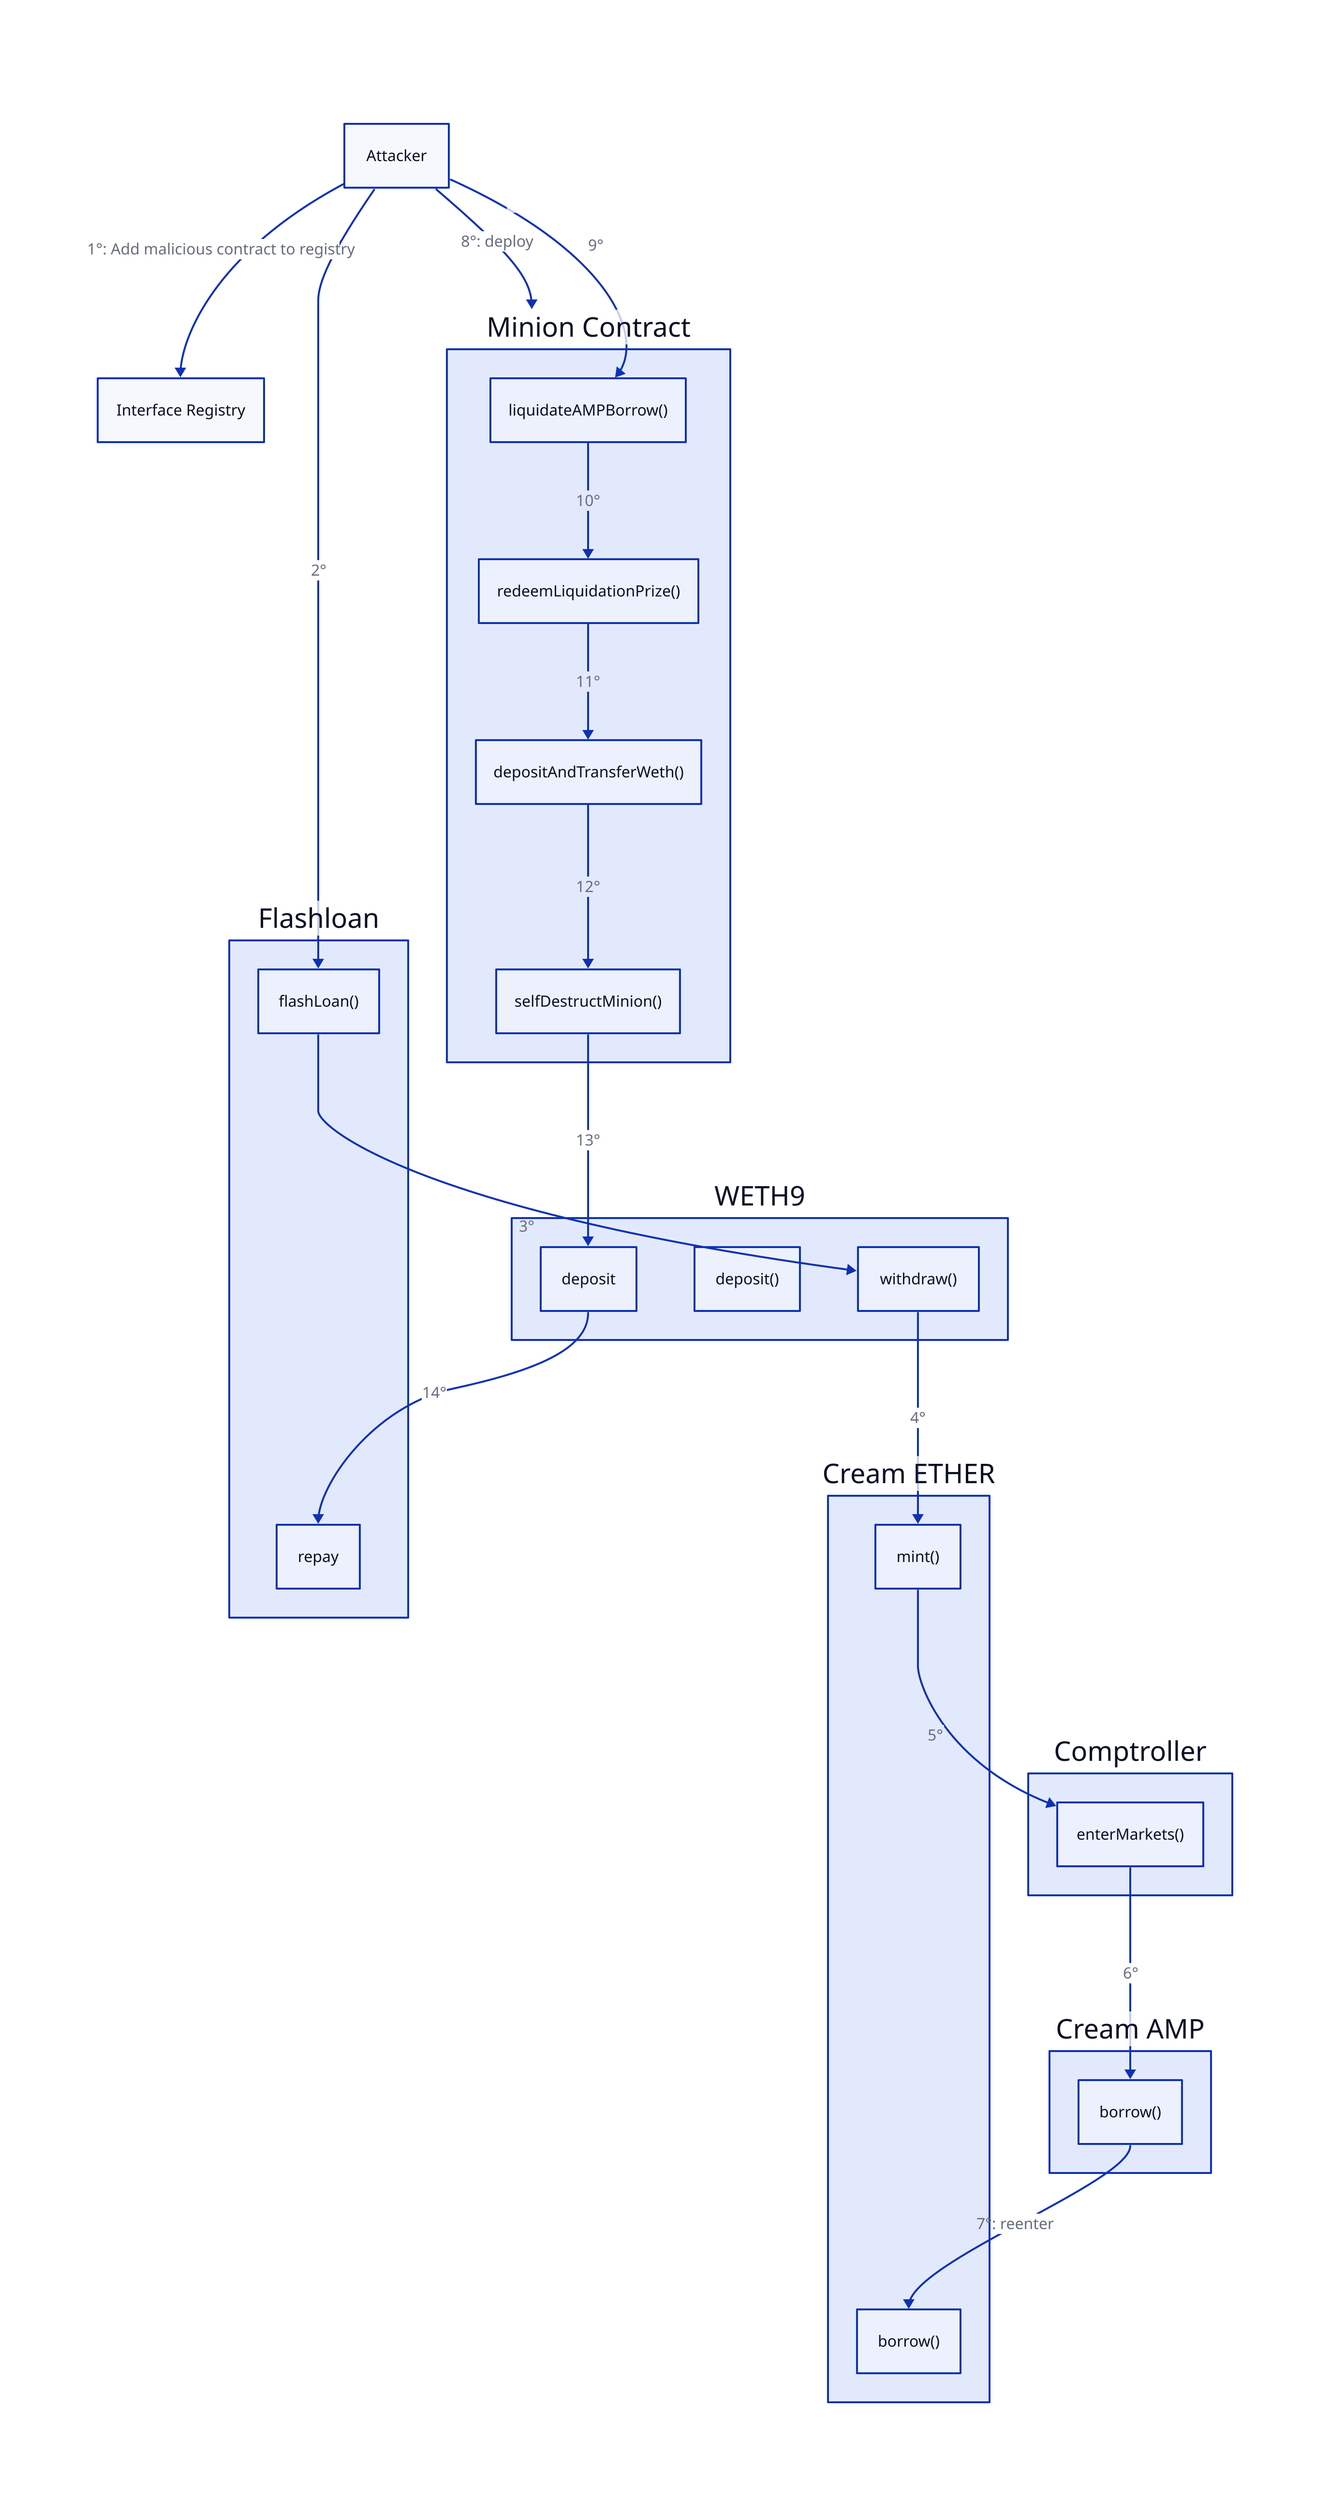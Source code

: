 InterfaceRegistry: Interface Registry 

FlashLoan: Flashloan {
    requestLoan: flashLoan()
    repayLoan: repay
}

weth: WETH9 {
    withdrawETH: withdraw()
    depositETH: deposit()
}

crETH: Cream ETHER {
    mintcrETH: mint()
    borrowcrETH: borrow()
}

comptroller: Comptroller {
    enterMarkets: enterMarkets()
}

crAMP: Cream AMP {
    borrowcrAMP: borrow()
}

MinionContract: Minion Contract {
    liquidateAMPBorrow: liquidateAMPBorrow()
    redeemLiquidationPrize: redeemLiquidationPrize()
    depositAndTransferWeth: depositAndTransferWeth()
    selfDestructMinion: selfDestructMinion()
}

Attacker -> InterfaceRegistry: 1°: Add malicious contract to registry
Attacker -> FlashLoan.requestLoan: 2°
FlashLoan.requestLoan -> weth.withdrawETH: 3°
weth.withdrawETH -> crETH.mintcrETH: 4°
crETH.mintcrETH -> comptroller.enterMarkets: 5°
comptroller.enterMarkets -> crAMP.borrowcrAMP: 6°
crAMP.borrowcrAMP -> crETH.borrowcrETH: 7°: reenter
Attacker -> MinionContract: 8°: deploy
Attacker -> MinionContract.liquidateAMPBorrow: 9°
MinionContract.liquidateAMPBorrow -> MinionContract.redeemLiquidationPrize: 10°
MinionContract.redeemLiquidationPrize -> MinionContract.depositAndTransferWeth: 11°
MinionContract.depositAndTransferWeth -> MinionContract.selfDestructMinion: 12°
MinionContract.selfDestructMinion -> weth.deposit: 13°
weth.deposit -> FlashLoan.repayLoan: 14°

  explanation: |md
    # CreamFinance
    - Reentrancy with hookable token
    - Borrow without collateral
  |
  